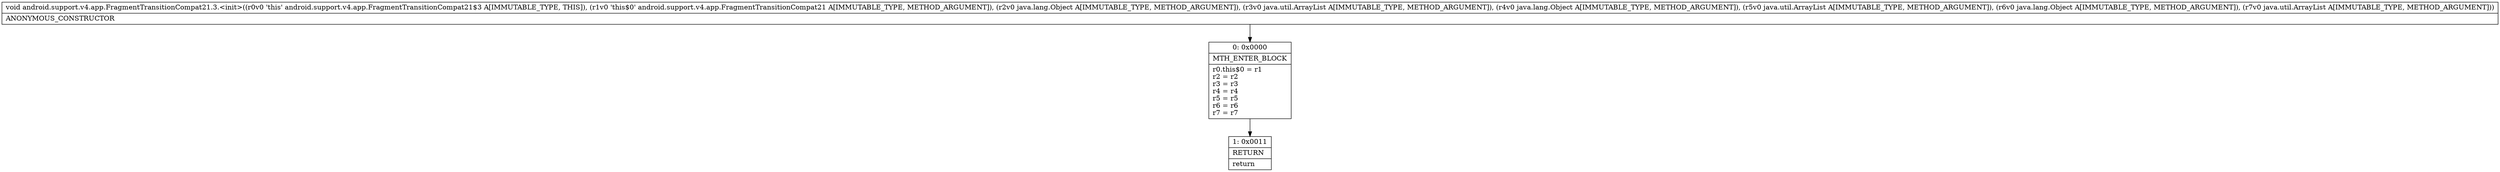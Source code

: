 digraph "CFG forandroid.support.v4.app.FragmentTransitionCompat21.3.\<init\>(Landroid\/support\/v4\/app\/FragmentTransitionCompat21;Ljava\/lang\/Object;Ljava\/util\/ArrayList;Ljava\/lang\/Object;Ljava\/util\/ArrayList;Ljava\/lang\/Object;Ljava\/util\/ArrayList;)V" {
Node_0 [shape=record,label="{0\:\ 0x0000|MTH_ENTER_BLOCK\l|r0.this$0 = r1\lr2 = r2\lr3 = r3\lr4 = r4\lr5 = r5\lr6 = r6\lr7 = r7\l}"];
Node_1 [shape=record,label="{1\:\ 0x0011|RETURN\l|return\l}"];
MethodNode[shape=record,label="{void android.support.v4.app.FragmentTransitionCompat21.3.\<init\>((r0v0 'this' android.support.v4.app.FragmentTransitionCompat21$3 A[IMMUTABLE_TYPE, THIS]), (r1v0 'this$0' android.support.v4.app.FragmentTransitionCompat21 A[IMMUTABLE_TYPE, METHOD_ARGUMENT]), (r2v0 java.lang.Object A[IMMUTABLE_TYPE, METHOD_ARGUMENT]), (r3v0 java.util.ArrayList A[IMMUTABLE_TYPE, METHOD_ARGUMENT]), (r4v0 java.lang.Object A[IMMUTABLE_TYPE, METHOD_ARGUMENT]), (r5v0 java.util.ArrayList A[IMMUTABLE_TYPE, METHOD_ARGUMENT]), (r6v0 java.lang.Object A[IMMUTABLE_TYPE, METHOD_ARGUMENT]), (r7v0 java.util.ArrayList A[IMMUTABLE_TYPE, METHOD_ARGUMENT]))  | ANONYMOUS_CONSTRUCTOR\l}"];
MethodNode -> Node_0;
Node_0 -> Node_1;
}

